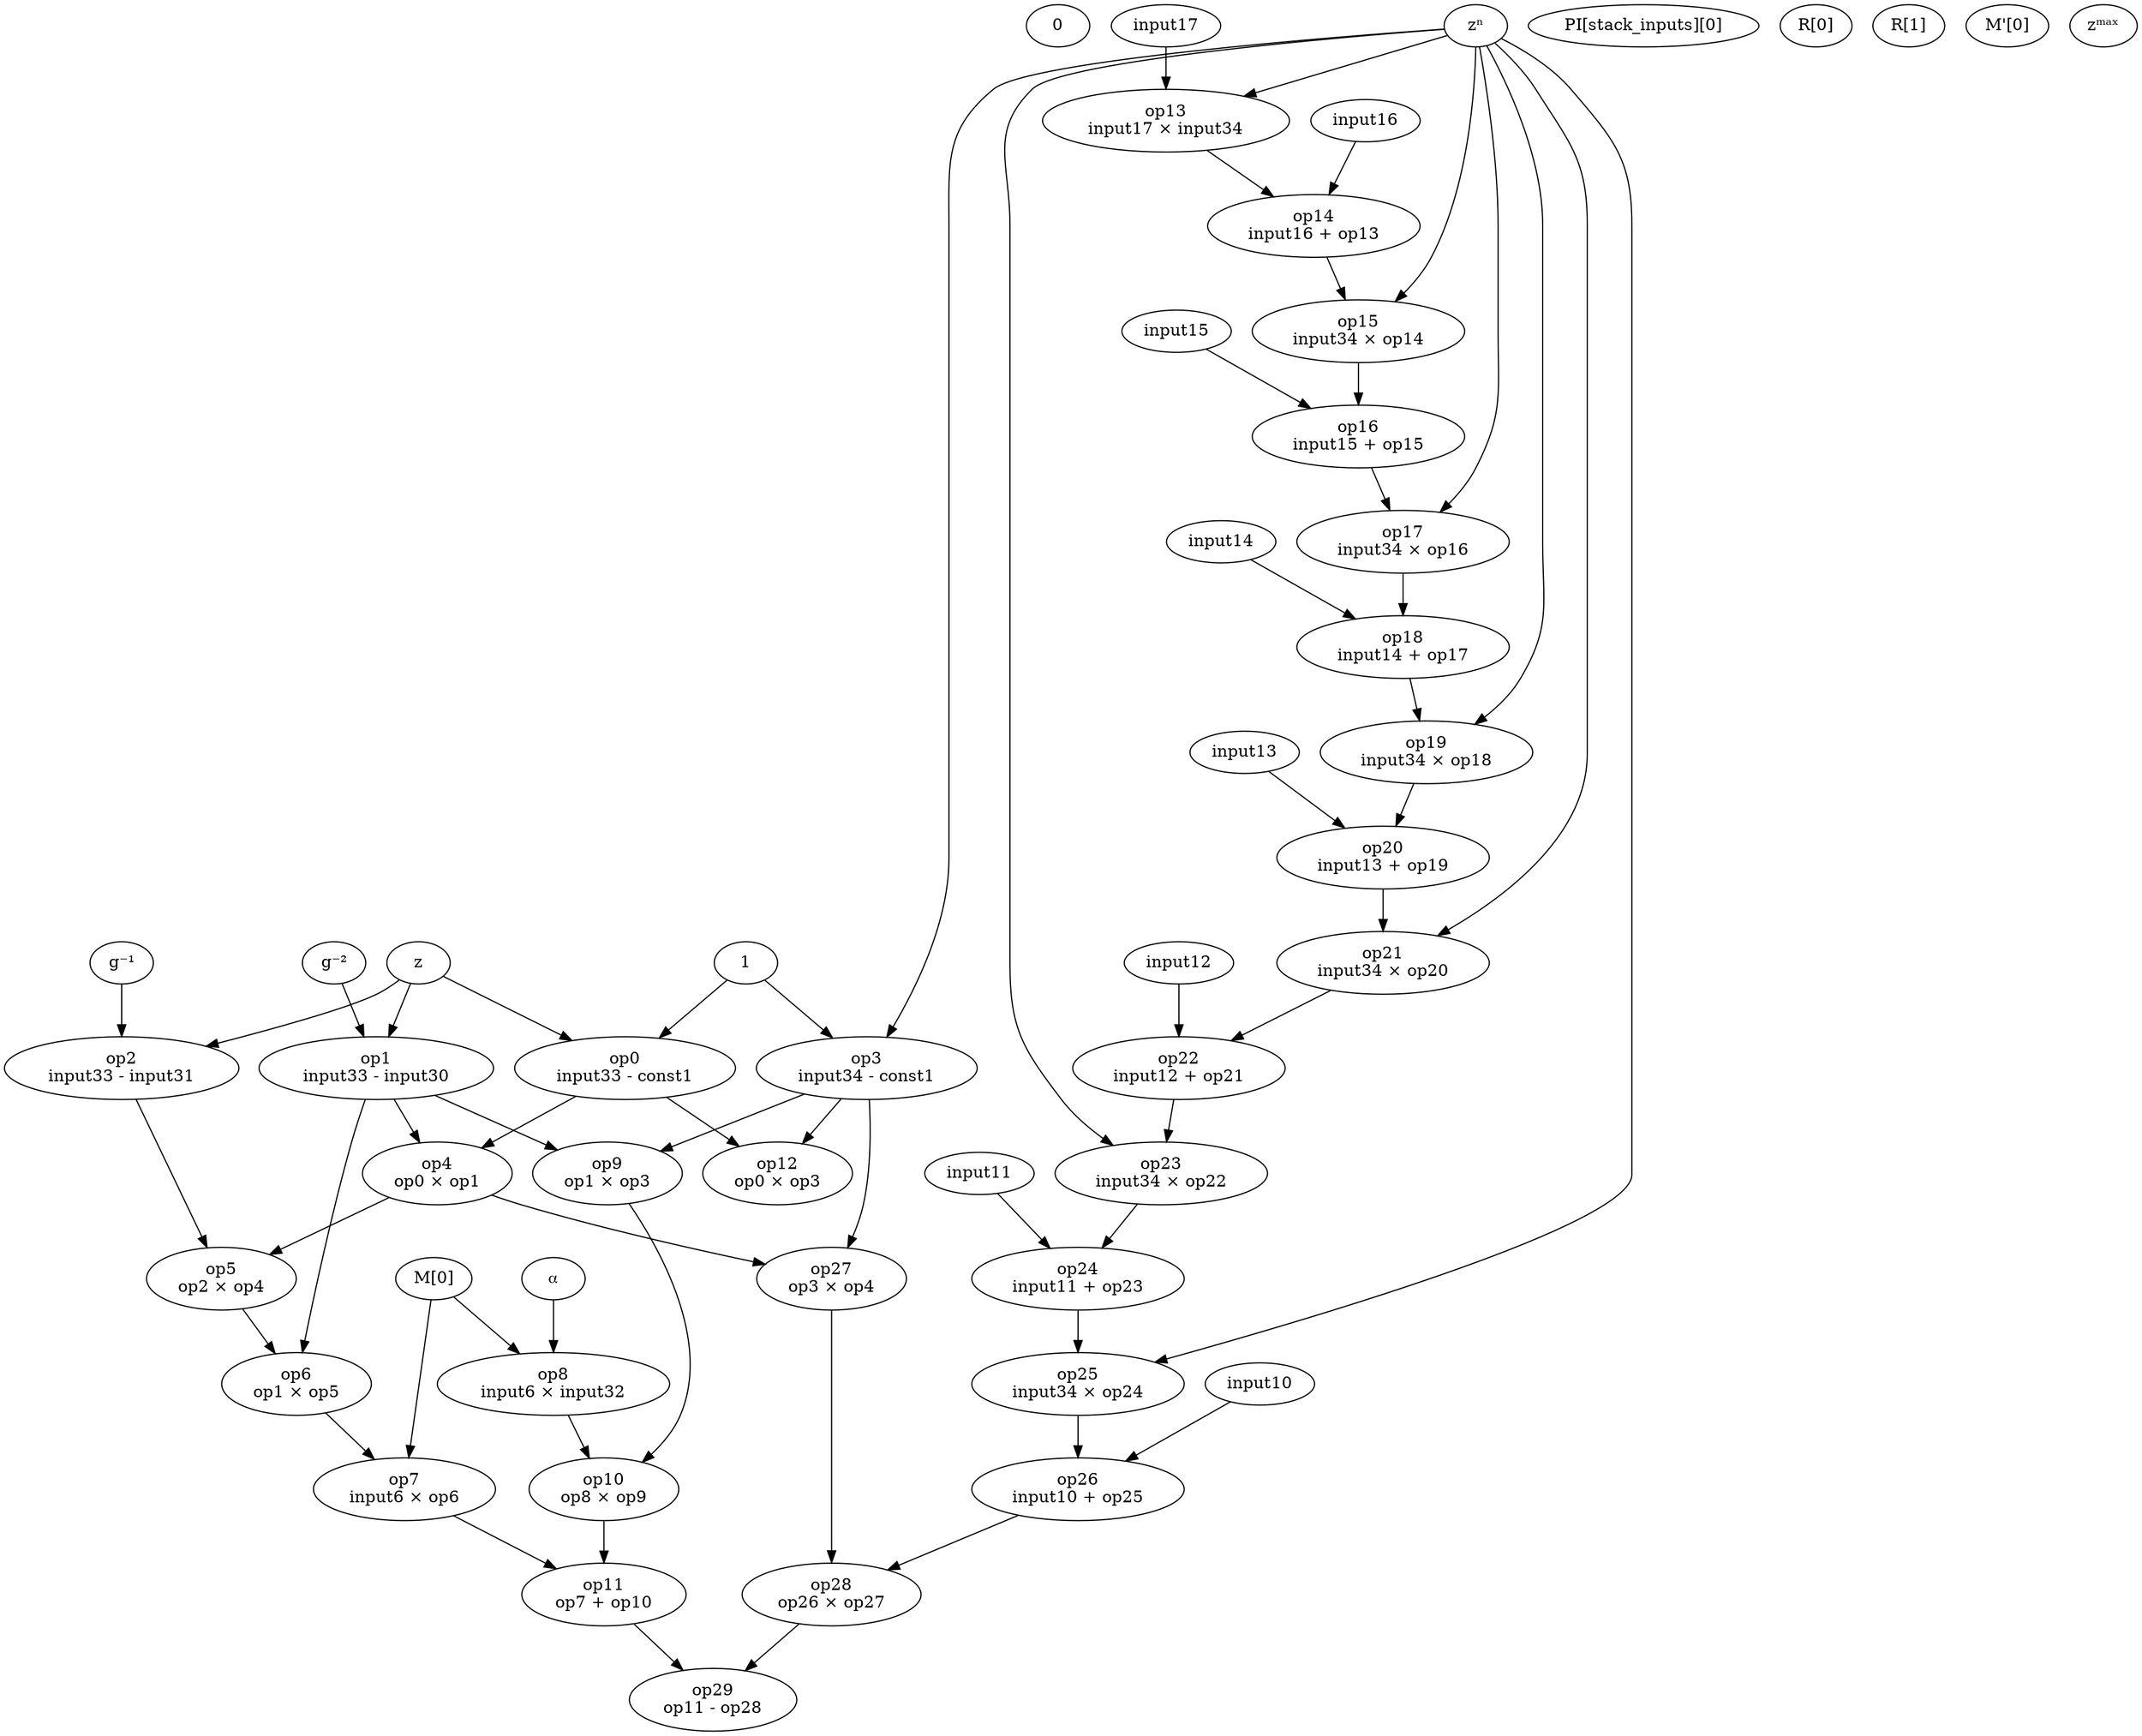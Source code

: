 digraph G {
const0 [label="0"]
const1 [label="1"]
input0 [label="PI[stack_inputs][0]"]
input4 [label="R[0]"]
input5 [label="R[1]"]
input6 [label="M[0]"]
input18 [label="M'[0]"]
input30 [label="g⁻²"]
input31 [label="g⁻¹"]
input32 [label="⍺"]
input33 [label="z"]
input34 [label="zⁿ"]
input35 [label="zᵐᵃˣ"]
op0 [label="op0\ninput33 - const1"]
input33 -> op0
const1 -> op0
op1 [label="op1\ninput33 - input30"]
input33 -> op1
input30 -> op1
op2 [label="op2\ninput33 - input31"]
input33 -> op2
input31 -> op2
op3 [label="op3\ninput34 - const1"]
input34 -> op3
const1 -> op3
op4 [label="op4\nop0 × op1"]
op0 -> op4
op1 -> op4
op5 [label="op5\nop2 × op4"]
op2 -> op5
op4 -> op5
op6 [label="op6\nop1 × op5"]
op1 -> op6
op5 -> op6
op7 [label="op7\ninput6 × op6"]
input6 -> op7
op6 -> op7
op8 [label="op8\ninput6 × input32"]
input6 -> op8
input32 -> op8
op9 [label="op9\nop1 × op3"]
op1 -> op9
op3 -> op9
op10 [label="op10\nop8 × op9"]
op8 -> op10
op9 -> op10
op11 [label="op11\nop7 + op10"]
op7 -> op11
op10 -> op11
op12 [label="op12\nop0 × op3"]
op0 -> op12
op3 -> op12
op13 [label="op13\ninput17 × input34"]
input17 -> op13
input34 -> op13
op14 [label="op14\ninput16 + op13"]
input16 -> op14
op13 -> op14
op15 [label="op15\ninput34 × op14"]
input34 -> op15
op14 -> op15
op16 [label="op16\ninput15 + op15"]
input15 -> op16
op15 -> op16
op17 [label="op17\ninput34 × op16"]
input34 -> op17
op16 -> op17
op18 [label="op18\ninput14 + op17"]
input14 -> op18
op17 -> op18
op19 [label="op19\ninput34 × op18"]
input34 -> op19
op18 -> op19
op20 [label="op20\ninput13 + op19"]
input13 -> op20
op19 -> op20
op21 [label="op21\ninput34 × op20"]
input34 -> op21
op20 -> op21
op22 [label="op22\ninput12 + op21"]
input12 -> op22
op21 -> op22
op23 [label="op23\ninput34 × op22"]
input34 -> op23
op22 -> op23
op24 [label="op24\ninput11 + op23"]
input11 -> op24
op23 -> op24
op25 [label="op25\ninput34 × op24"]
input34 -> op25
op24 -> op25
op26 [label="op26\ninput10 + op25"]
input10 -> op26
op25 -> op26
op27 [label="op27\nop3 × op4"]
op3 -> op27
op4 -> op27
op28 [label="op28\nop26 × op27"]
op26 -> op28
op27 -> op28
op29 [label="op29\nop11 - op28"]
op11 -> op29
op28 -> op29
}

